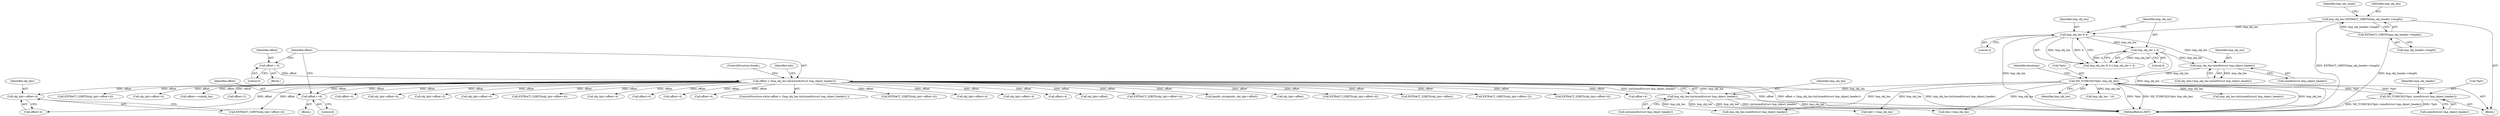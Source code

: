 digraph "0_tcpdump_a25211918f2e790c67d859d20ccf8dbb81da1598@pointer" {
"1001003" [label="(Call,obj_tptr+offset+4)"];
"1000932" [label="(Call,offset < (lmp_obj_len-(int)sizeof(struct lmp_object_header)))"];
"1001035" [label="(Call,offset+=8)"];
"1000928" [label="(Call,offset = 0)"];
"1000934" [label="(Call,lmp_obj_len-(int)sizeof(struct lmp_object_header))"];
"1000319" [label="(Call,ND_TCHECK2(*tptr, lmp_obj_len))"];
"1000236" [label="(Call,ND_TCHECK2(*tptr, sizeof(struct lmp_object_header)))"];
"1000315" [label="(Call,lmp_obj_len-sizeof(struct lmp_object_header))"];
"1000264" [label="(Call,lmp_obj_len < 4)"];
"1000261" [label="(Call,lmp_obj_len % 4)"];
"1000246" [label="(Call,lmp_obj_len=EXTRACT_16BITS(lmp_obj_header->length))"];
"1000248" [label="(Call,EXTRACT_16BITS(lmp_obj_header->length))"];
"1000991" [label="(Call,obj_tptr+offset+4)"];
"1000752" [label="(Call,EXTRACT_32BITS(obj_tptr+offset+4))"];
"1000753" [label="(Call,obj_tptr+offset+4)"];
"1000239" [label="(Call,sizeof(struct lmp_object_header))"];
"1000265" [label="(Identifier,lmp_obj_len)"];
"1000932" [label="(Call,offset < (lmp_obj_len-(int)sizeof(struct lmp_object_header)))"];
"1000313" [label="(Call,obj_tlen=lmp_obj_len-sizeof(struct lmp_object_header))"];
"1000967" [label="(Call,offset+4)"];
"1000324" [label="(Identifier,hexdump)"];
"1001031" [label="(Call,offset+4)"];
"1000934" [label="(Call,lmp_obj_len-(int)sizeof(struct lmp_object_header))"];
"1000993" [label="(Call,offset+4)"];
"1000925" [label="(Block,)"];
"1000263" [label="(Literal,4)"];
"1000264" [label="(Call,lmp_obj_len < 4)"];
"1000931" [label="(ControlStructure,while (offset < (lmp_obj_len-(int)sizeof(struct lmp_object_header)) ))"];
"1001004" [label="(Identifier,obj_tptr)"];
"1000253" [label="(Identifier,lmp_obj_ctype)"];
"1000929" [label="(Identifier,offset)"];
"1000247" [label="(Identifier,lmp_obj_len)"];
"1001028" [label="(Call,EXTRACT_32BITS(obj_tptr+offset+4))"];
"1001021" [label="(Call,obj_tptr+offset+4)"];
"1000975" [label="(Call,obj_tptr+offset+4)"];
"1000261" [label="(Call,lmp_obj_len % 4)"];
"1000943" [label="(Identifier,ndo)"];
"1001386" [label="(MethodReturn,RET)"];
"1000933" [label="(Identifier,offset)"];
"1000755" [label="(Call,offset+4)"];
"1000315" [label="(Call,lmp_obj_len-sizeof(struct lmp_object_header))"];
"1000930" [label="(Literal,0)"];
"1000266" [label="(Literal,4)"];
"1001374" [label="(Call,tptr+=lmp_obj_len)"];
"1001057" [label="(Call,lmp_obj_len-(int)sizeof(struct lmp_object_header))"];
"1000949" [label="(Call,obj_tptr+offset)"];
"1001370" [label="(Call,lmp_obj_len-sizeof(struct lmp_object_header))"];
"1001005" [label="(Call,offset+4)"];
"1001003" [label="(Call,obj_tptr+offset+4)"];
"1000248" [label="(Call,EXTRACT_16BITS(lmp_obj_header->length))"];
"1000236" [label="(Call,ND_TCHECK2(*tptr, sizeof(struct lmp_object_header)))"];
"1000964" [label="(Call,EXTRACT_32BITS(obj_tptr+offset+4))"];
"1000936" [label="(Call,(int)sizeof(struct lmp_object_header))"];
"1001038" [label="(ControlStructure,break;)"];
"1000947" [label="(Call,ipaddr_string(ndo, obj_tptr+offset))"];
"1000953" [label="(Call,obj_tptr+offset)"];
"1000249" [label="(Call,lmp_obj_header->length)"];
"1000974" [label="(Call,EXTRACT_32BITS(obj_tptr+offset+4))"];
"1000235" [label="(Block,)"];
"1000260" [label="(Call,lmp_obj_len % 4 || lmp_obj_len < 4)"];
"1001377" [label="(Call,tlen-=lmp_obj_len)"];
"1000242" [label="(Identifier,lmp_obj_header)"];
"1000237" [label="(Call,*tptr)"];
"1000952" [label="(Call,EXTRACT_32BITS(obj_tptr+offset))"];
"1000319" [label="(Call,ND_TCHECK2(*tptr, lmp_obj_len))"];
"1000661" [label="(Call,EXTRACT_16BITS(obj_tptr+offset+2))"];
"1001020" [label="(Call,EXTRACT_32BITS(obj_tptr+offset+4))"];
"1001023" [label="(Call,offset+4)"];
"1000990" [label="(Call,EXTRACT_32BITS(obj_tptr+offset+4))"];
"1000965" [label="(Call,obj_tptr+offset+4)"];
"1001036" [label="(Identifier,offset)"];
"1001002" [label="(Call,EXTRACT_32BITS(obj_tptr+offset+4))"];
"1000767" [label="(Call,offset+=subobj_len)"];
"1000664" [label="(Call,offset+2)"];
"1000977" [label="(Call,offset+4)"];
"1001037" [label="(Literal,8)"];
"1001029" [label="(Call,obj_tptr+offset+4)"];
"1000317" [label="(Call,sizeof(struct lmp_object_header))"];
"1000940" [label="(Block,)"];
"1000322" [label="(Identifier,lmp_obj_len)"];
"1000316" [label="(Identifier,lmp_obj_len)"];
"1001035" [label="(Call,offset+=8)"];
"1000262" [label="(Identifier,lmp_obj_len)"];
"1000935" [label="(Identifier,lmp_obj_len)"];
"1000246" [label="(Call,lmp_obj_len=EXTRACT_16BITS(lmp_obj_header->length))"];
"1000928" [label="(Call,offset = 0)"];
"1000662" [label="(Call,obj_tptr+offset+2)"];
"1000320" [label="(Call,*tptr)"];
"1000603" [label="(Call,lmp_obj_len - 16)"];
"1001003" -> "1001002"  [label="AST: "];
"1001003" -> "1001005"  [label="CFG: "];
"1001004" -> "1001003"  [label="AST: "];
"1001005" -> "1001003"  [label="AST: "];
"1001002" -> "1001003"  [label="CFG: "];
"1000932" -> "1001003"  [label="DDG: offset"];
"1000932" -> "1000931"  [label="AST: "];
"1000932" -> "1000934"  [label="CFG: "];
"1000933" -> "1000932"  [label="AST: "];
"1000934" -> "1000932"  [label="AST: "];
"1000943" -> "1000932"  [label="CFG: "];
"1001038" -> "1000932"  [label="CFG: "];
"1000932" -> "1001386"  [label="DDG: lmp_obj_len-(int)sizeof(struct lmp_object_header)"];
"1000932" -> "1001386"  [label="DDG: offset"];
"1000932" -> "1001386"  [label="DDG: offset < (lmp_obj_len-(int)sizeof(struct lmp_object_header))"];
"1000932" -> "1000661"  [label="DDG: offset"];
"1000932" -> "1000662"  [label="DDG: offset"];
"1000932" -> "1000664"  [label="DDG: offset"];
"1000932" -> "1000752"  [label="DDG: offset"];
"1000932" -> "1000753"  [label="DDG: offset"];
"1000932" -> "1000755"  [label="DDG: offset"];
"1000932" -> "1000767"  [label="DDG: offset"];
"1001035" -> "1000932"  [label="DDG: offset"];
"1000928" -> "1000932"  [label="DDG: offset"];
"1000934" -> "1000932"  [label="DDG: lmp_obj_len"];
"1000934" -> "1000932"  [label="DDG: (int)sizeof(struct lmp_object_header)"];
"1000932" -> "1000947"  [label="DDG: offset"];
"1000932" -> "1000949"  [label="DDG: offset"];
"1000932" -> "1000952"  [label="DDG: offset"];
"1000932" -> "1000953"  [label="DDG: offset"];
"1000932" -> "1000964"  [label="DDG: offset"];
"1000932" -> "1000965"  [label="DDG: offset"];
"1000932" -> "1000967"  [label="DDG: offset"];
"1000932" -> "1000974"  [label="DDG: offset"];
"1000932" -> "1000975"  [label="DDG: offset"];
"1000932" -> "1000977"  [label="DDG: offset"];
"1000932" -> "1000990"  [label="DDG: offset"];
"1000932" -> "1000991"  [label="DDG: offset"];
"1000932" -> "1000993"  [label="DDG: offset"];
"1000932" -> "1001002"  [label="DDG: offset"];
"1000932" -> "1001005"  [label="DDG: offset"];
"1000932" -> "1001020"  [label="DDG: offset"];
"1000932" -> "1001021"  [label="DDG: offset"];
"1000932" -> "1001023"  [label="DDG: offset"];
"1000932" -> "1001028"  [label="DDG: offset"];
"1000932" -> "1001029"  [label="DDG: offset"];
"1000932" -> "1001031"  [label="DDG: offset"];
"1000932" -> "1001035"  [label="DDG: offset"];
"1001035" -> "1000940"  [label="AST: "];
"1001035" -> "1001037"  [label="CFG: "];
"1001036" -> "1001035"  [label="AST: "];
"1001037" -> "1001035"  [label="AST: "];
"1000933" -> "1001035"  [label="CFG: "];
"1000928" -> "1000925"  [label="AST: "];
"1000928" -> "1000930"  [label="CFG: "];
"1000929" -> "1000928"  [label="AST: "];
"1000930" -> "1000928"  [label="AST: "];
"1000933" -> "1000928"  [label="CFG: "];
"1000934" -> "1000936"  [label="CFG: "];
"1000935" -> "1000934"  [label="AST: "];
"1000936" -> "1000934"  [label="AST: "];
"1000934" -> "1001386"  [label="DDG: lmp_obj_len"];
"1000934" -> "1001386"  [label="DDG: (int)sizeof(struct lmp_object_header)"];
"1000319" -> "1000934"  [label="DDG: lmp_obj_len"];
"1000934" -> "1001370"  [label="DDG: lmp_obj_len"];
"1000934" -> "1001374"  [label="DDG: lmp_obj_len"];
"1000934" -> "1001377"  [label="DDG: lmp_obj_len"];
"1000319" -> "1000235"  [label="AST: "];
"1000319" -> "1000322"  [label="CFG: "];
"1000320" -> "1000319"  [label="AST: "];
"1000322" -> "1000319"  [label="AST: "];
"1000324" -> "1000319"  [label="CFG: "];
"1000319" -> "1001386"  [label="DDG: ND_TCHECK2(*tptr, lmp_obj_len)"];
"1000319" -> "1001386"  [label="DDG: lmp_obj_len"];
"1000319" -> "1001386"  [label="DDG: *tptr"];
"1000319" -> "1000236"  [label="DDG: *tptr"];
"1000236" -> "1000319"  [label="DDG: *tptr"];
"1000315" -> "1000319"  [label="DDG: lmp_obj_len"];
"1000319" -> "1000603"  [label="DDG: lmp_obj_len"];
"1000319" -> "1001057"  [label="DDG: lmp_obj_len"];
"1000319" -> "1001370"  [label="DDG: lmp_obj_len"];
"1000319" -> "1001374"  [label="DDG: lmp_obj_len"];
"1000319" -> "1001377"  [label="DDG: lmp_obj_len"];
"1000236" -> "1000235"  [label="AST: "];
"1000236" -> "1000239"  [label="CFG: "];
"1000237" -> "1000236"  [label="AST: "];
"1000239" -> "1000236"  [label="AST: "];
"1000242" -> "1000236"  [label="CFG: "];
"1000236" -> "1001386"  [label="DDG: *tptr"];
"1000236" -> "1001386"  [label="DDG: ND_TCHECK2(*tptr, sizeof(struct lmp_object_header))"];
"1000315" -> "1000313"  [label="AST: "];
"1000315" -> "1000317"  [label="CFG: "];
"1000316" -> "1000315"  [label="AST: "];
"1000317" -> "1000315"  [label="AST: "];
"1000313" -> "1000315"  [label="CFG: "];
"1000315" -> "1000313"  [label="DDG: lmp_obj_len"];
"1000264" -> "1000315"  [label="DDG: lmp_obj_len"];
"1000261" -> "1000315"  [label="DDG: lmp_obj_len"];
"1000264" -> "1000260"  [label="AST: "];
"1000264" -> "1000266"  [label="CFG: "];
"1000265" -> "1000264"  [label="AST: "];
"1000266" -> "1000264"  [label="AST: "];
"1000260" -> "1000264"  [label="CFG: "];
"1000264" -> "1001386"  [label="DDG: lmp_obj_len"];
"1000264" -> "1000260"  [label="DDG: lmp_obj_len"];
"1000264" -> "1000260"  [label="DDG: 4"];
"1000261" -> "1000264"  [label="DDG: lmp_obj_len"];
"1000261" -> "1000260"  [label="AST: "];
"1000261" -> "1000263"  [label="CFG: "];
"1000262" -> "1000261"  [label="AST: "];
"1000263" -> "1000261"  [label="AST: "];
"1000265" -> "1000261"  [label="CFG: "];
"1000260" -> "1000261"  [label="CFG: "];
"1000261" -> "1001386"  [label="DDG: lmp_obj_len"];
"1000261" -> "1000260"  [label="DDG: lmp_obj_len"];
"1000261" -> "1000260"  [label="DDG: 4"];
"1000246" -> "1000261"  [label="DDG: lmp_obj_len"];
"1000246" -> "1000235"  [label="AST: "];
"1000246" -> "1000248"  [label="CFG: "];
"1000247" -> "1000246"  [label="AST: "];
"1000248" -> "1000246"  [label="AST: "];
"1000253" -> "1000246"  [label="CFG: "];
"1000246" -> "1001386"  [label="DDG: EXTRACT_16BITS(lmp_obj_header->length)"];
"1000248" -> "1000246"  [label="DDG: lmp_obj_header->length"];
"1000248" -> "1000249"  [label="CFG: "];
"1000249" -> "1000248"  [label="AST: "];
"1000248" -> "1001386"  [label="DDG: lmp_obj_header->length"];
}
